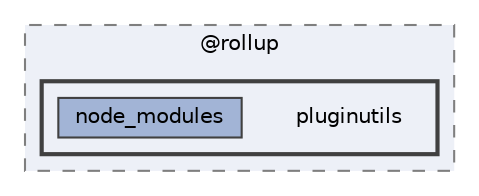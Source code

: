 digraph "pkiclassroomrescheduler/src/main/frontend/node_modules/@rollup/pluginutils"
{
 // LATEX_PDF_SIZE
  bgcolor="transparent";
  edge [fontname=Helvetica,fontsize=10,labelfontname=Helvetica,labelfontsize=10];
  node [fontname=Helvetica,fontsize=10,shape=box,height=0.2,width=0.4];
  compound=true
  subgraph clusterdir_4be0149ee6bc3e9e6fb9cecad01dd9fb {
    graph [ bgcolor="#edf0f7", pencolor="grey50", label="@rollup", fontname=Helvetica,fontsize=10 style="filled,dashed", URL="dir_4be0149ee6bc3e9e6fb9cecad01dd9fb.html",tooltip=""]
  subgraph clusterdir_9e3d5c5831d64140654a17366d30f80c {
    graph [ bgcolor="#edf0f7", pencolor="grey25", label="", fontname=Helvetica,fontsize=10 style="filled,bold", URL="dir_9e3d5c5831d64140654a17366d30f80c.html",tooltip=""]
    dir_9e3d5c5831d64140654a17366d30f80c [shape=plaintext, label="pluginutils"];
  dir_a6e3a3f5e338a71048319f78142f7284 [label="node_modules", fillcolor="#a2b4d6", color="grey25", style="filled", URL="dir_a6e3a3f5e338a71048319f78142f7284.html",tooltip=""];
  }
  }
}
